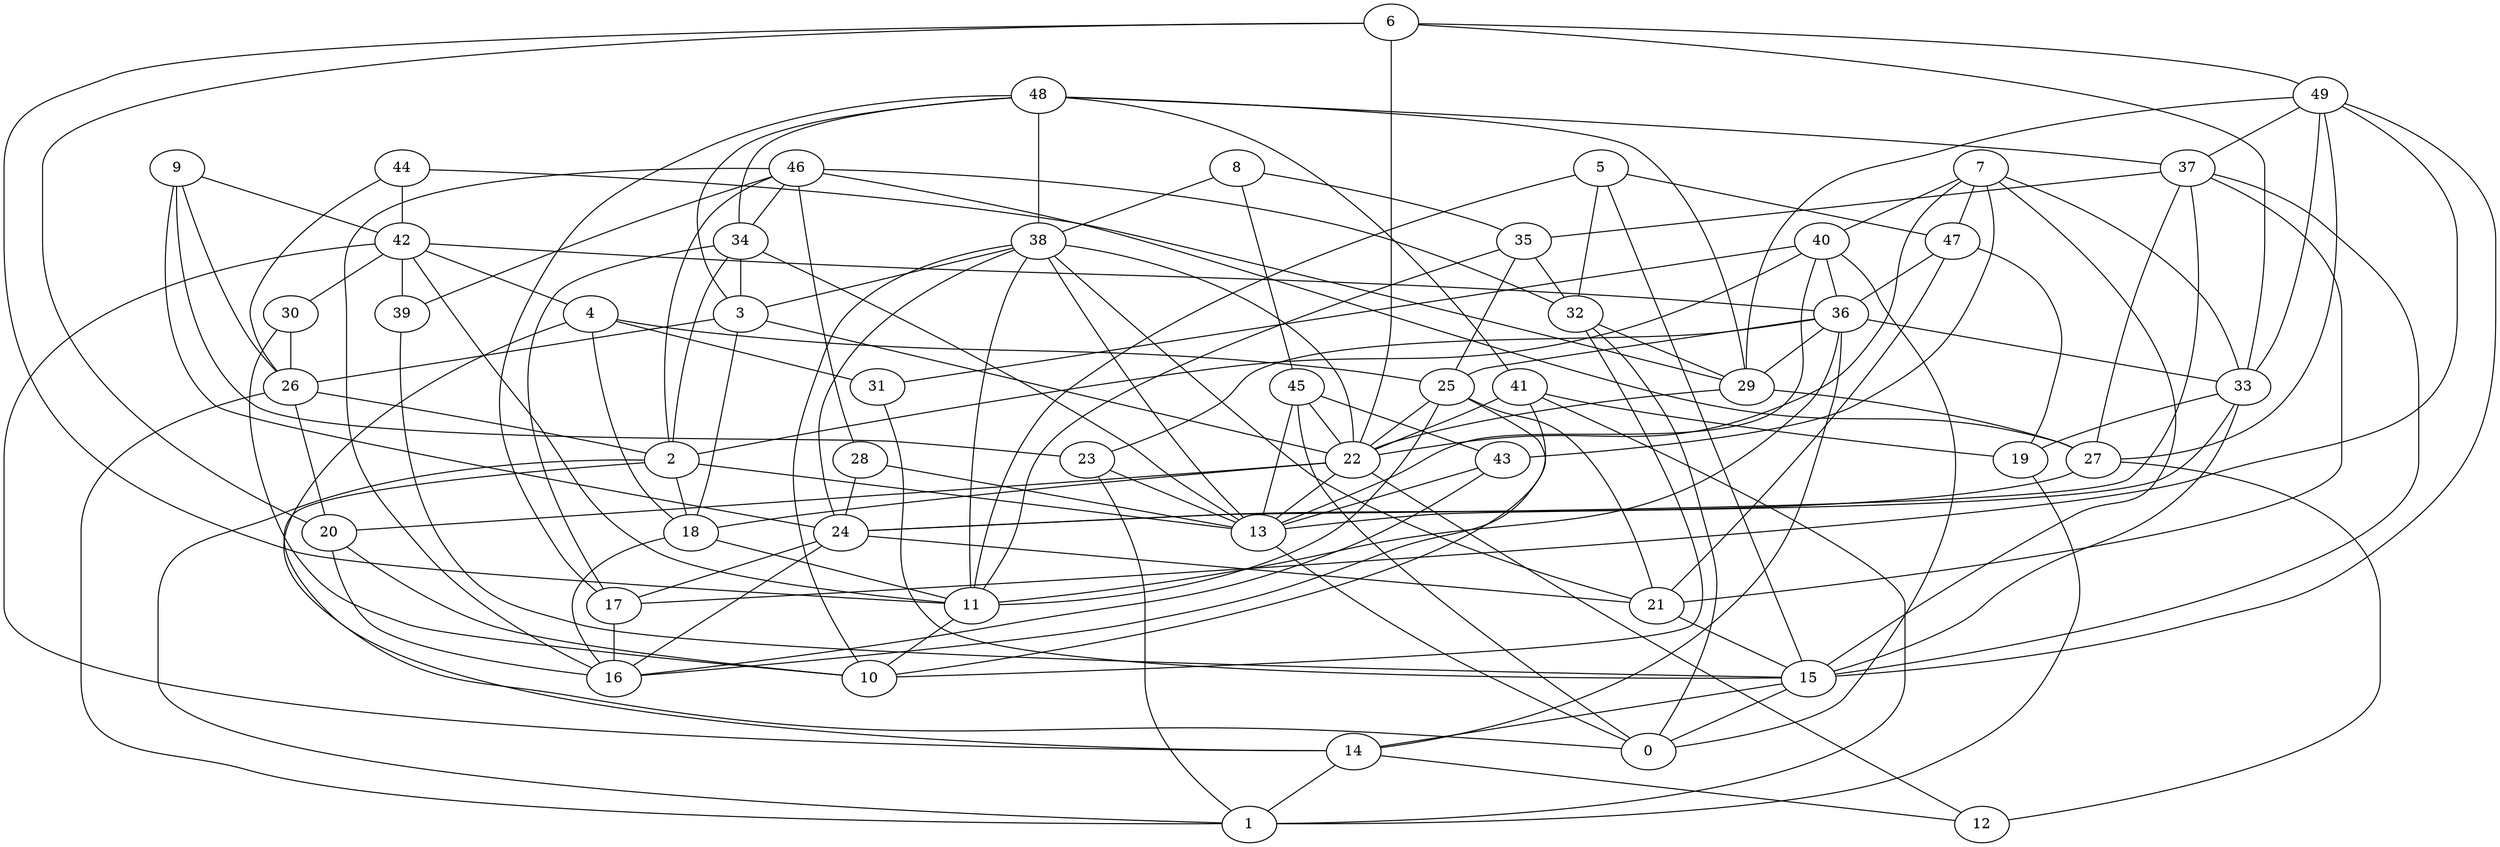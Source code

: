digraph GG_graph {

subgraph G_graph {
edge [color = black]
"31" -> "15" [dir = none]
"4" -> "18" [dir = none]
"4" -> "25" [dir = none]
"4" -> "0" [dir = none]
"4" -> "31" [dir = none]
"9" -> "42" [dir = none]
"9" -> "24" [dir = none]
"9" -> "23" [dir = none]
"9" -> "26" [dir = none]
"43" -> "16" [dir = none]
"43" -> "13" [dir = none]
"18" -> "11" [dir = none]
"18" -> "16" [dir = none]
"28" -> "13" [dir = none]
"28" -> "24" [dir = none]
"41" -> "1" [dir = none]
"41" -> "19" [dir = none]
"41" -> "22" [dir = none]
"41" -> "16" [dir = none]
"20" -> "16" [dir = none]
"20" -> "10" [dir = none]
"44" -> "29" [dir = none]
"44" -> "26" [dir = none]
"44" -> "42" [dir = none]
"37" -> "27" [dir = none]
"37" -> "15" [dir = none]
"37" -> "35" [dir = none]
"37" -> "24" [dir = none]
"37" -> "21" [dir = none]
"29" -> "22" [dir = none]
"29" -> "27" [dir = none]
"15" -> "14" [dir = none]
"15" -> "0" [dir = none]
"13" -> "0" [dir = none]
"49" -> "33" [dir = none]
"49" -> "37" [dir = none]
"49" -> "17" [dir = none]
"49" -> "27" [dir = none]
"49" -> "15" [dir = none]
"49" -> "29" [dir = none]
"42" -> "4" [dir = none]
"42" -> "30" [dir = none]
"42" -> "39" [dir = none]
"42" -> "14" [dir = none]
"42" -> "11" [dir = none]
"39" -> "15" [dir = none]
"11" -> "10" [dir = none]
"48" -> "41" [dir = none]
"48" -> "29" [dir = none]
"48" -> "3" [dir = none]
"48" -> "34" [dir = none]
"48" -> "37" [dir = none]
"48" -> "17" [dir = none]
"48" -> "38" [dir = none]
"19" -> "1" [dir = none]
"5" -> "47" [dir = none]
"5" -> "15" [dir = none]
"5" -> "11" [dir = none]
"5" -> "32" [dir = none]
"27" -> "12" [dir = none]
"27" -> "24" [dir = none]
"35" -> "32" [dir = none]
"35" -> "25" [dir = none]
"35" -> "11" [dir = none]
"47" -> "21" [dir = none]
"47" -> "36" [dir = none]
"47" -> "19" [dir = none]
"38" -> "22" [dir = none]
"38" -> "10" [dir = none]
"38" -> "11" [dir = none]
"38" -> "24" [dir = none]
"38" -> "13" [dir = none]
"38" -> "3" [dir = none]
"8" -> "35" [dir = none]
"8" -> "45" [dir = none]
"8" -> "38" [dir = none]
"46" -> "2" [dir = none]
"46" -> "32" [dir = none]
"46" -> "34" [dir = none]
"46" -> "39" [dir = none]
"46" -> "16" [dir = none]
"46" -> "27" [dir = none]
"46" -> "28" [dir = none]
"7" -> "15" [dir = none]
"7" -> "47" [dir = none]
"7" -> "43" [dir = none]
"7" -> "40" [dir = none]
"7" -> "22" [dir = none]
"7" -> "33" [dir = none]
"33" -> "15" [dir = none]
"33" -> "19" [dir = none]
"33" -> "13" [dir = none]
"30" -> "26" [dir = none]
"30" -> "10" [dir = none]
"6" -> "33" [dir = none]
"6" -> "20" [dir = none]
"6" -> "11" [dir = none]
"6" -> "22" [dir = none]
"6" -> "49" [dir = none]
"45" -> "13" [dir = none]
"45" -> "22" [dir = none]
"45" -> "0" [dir = none]
"45" -> "43" [dir = none]
"3" -> "18" [dir = none]
"3" -> "26" [dir = none]
"3" -> "22" [dir = none]
"24" -> "21" [dir = none]
"24" -> "16" [dir = none]
"24" -> "17" [dir = none]
"23" -> "13" [dir = none]
"23" -> "1" [dir = none]
"21" -> "15" [dir = none]
"17" -> "16" [dir = none]
"40" -> "0" [dir = none]
"40" -> "31" [dir = none]
"40" -> "36" [dir = none]
"40" -> "13" [dir = none]
"40" -> "2" [dir = none]
"22" -> "12" [dir = none]
"22" -> "13" [dir = none]
"22" -> "18" [dir = none]
"22" -> "20" [dir = none]
"36" -> "33" [dir = none]
"36" -> "14" [dir = none]
"36" -> "25" [dir = none]
"36" -> "11" [dir = none]
"36" -> "23" [dir = none]
"36" -> "29" [dir = none]
"14" -> "12" [dir = none]
"14" -> "1" [dir = none]
"34" -> "13" [dir = none]
"34" -> "3" [dir = none]
"34" -> "2" [dir = none]
"34" -> "17" [dir = none]
"25" -> "10" [dir = none]
"25" -> "22" [dir = none]
"25" -> "11" [dir = none]
"25" -> "21" [dir = none]
"2" -> "13" [dir = none]
"2" -> "14" [dir = none]
"2" -> "1" [dir = none]
"32" -> "10" [dir = none]
"32" -> "29" [dir = none]
"32" -> "0" [dir = none]
"26" -> "2" [dir = none]
"26" -> "1" [dir = none]
"26" -> "20" [dir = none]
"42" -> "36" [dir = none]
"38" -> "21" [dir = none]
"2" -> "18" [dir = none]
}

}
